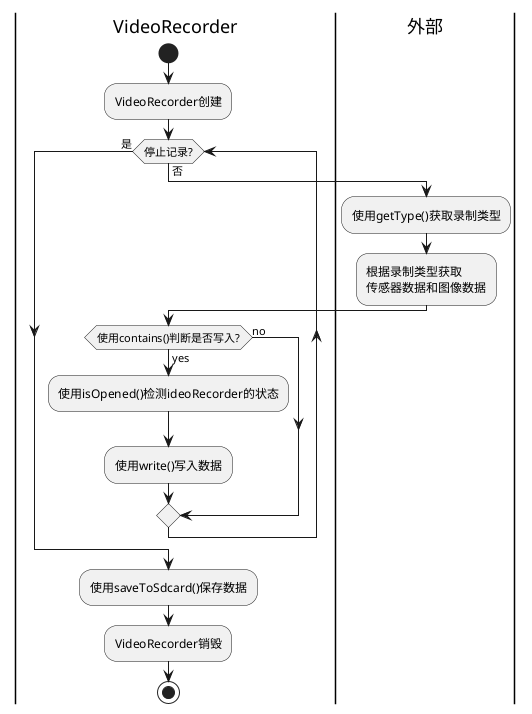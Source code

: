 @startuml

|VideoRecorder|
start
:VideoRecorder创建;
while(停止记录?) is(否)
|外部|
:使用getType()获取录制类型;
:根据录制类型获取
传感器数据和图像数据;
|VideoRecorder|
    if(使用contains()判断是否写入?)then (yes )
    :使用isOpened()检测ideoRecorder的状态;
    :使用write()写入数据;
    else (no)
    endif
endwhile(是)
:使用saveToSdcard()保存数据;
:VideoRecorder销毁;
stop

@enduml